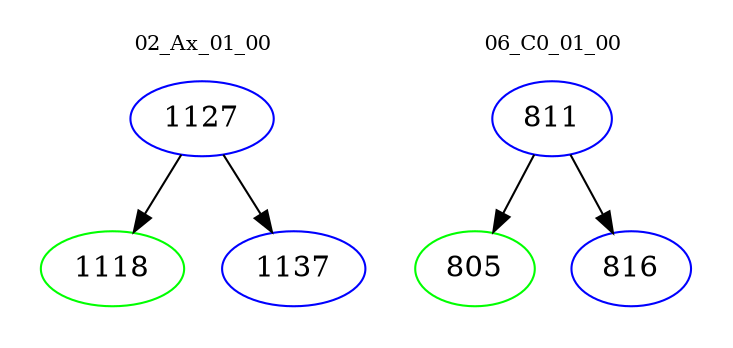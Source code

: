digraph{
subgraph cluster_0 {
color = white
label = "02_Ax_01_00";
fontsize=10;
T0_1127 [label="1127", color="blue"]
T0_1127 -> T0_1118 [color="black"]
T0_1118 [label="1118", color="green"]
T0_1127 -> T0_1137 [color="black"]
T0_1137 [label="1137", color="blue"]
}
subgraph cluster_1 {
color = white
label = "06_C0_01_00";
fontsize=10;
T1_811 [label="811", color="blue"]
T1_811 -> T1_805 [color="black"]
T1_805 [label="805", color="green"]
T1_811 -> T1_816 [color="black"]
T1_816 [label="816", color="blue"]
}
}
